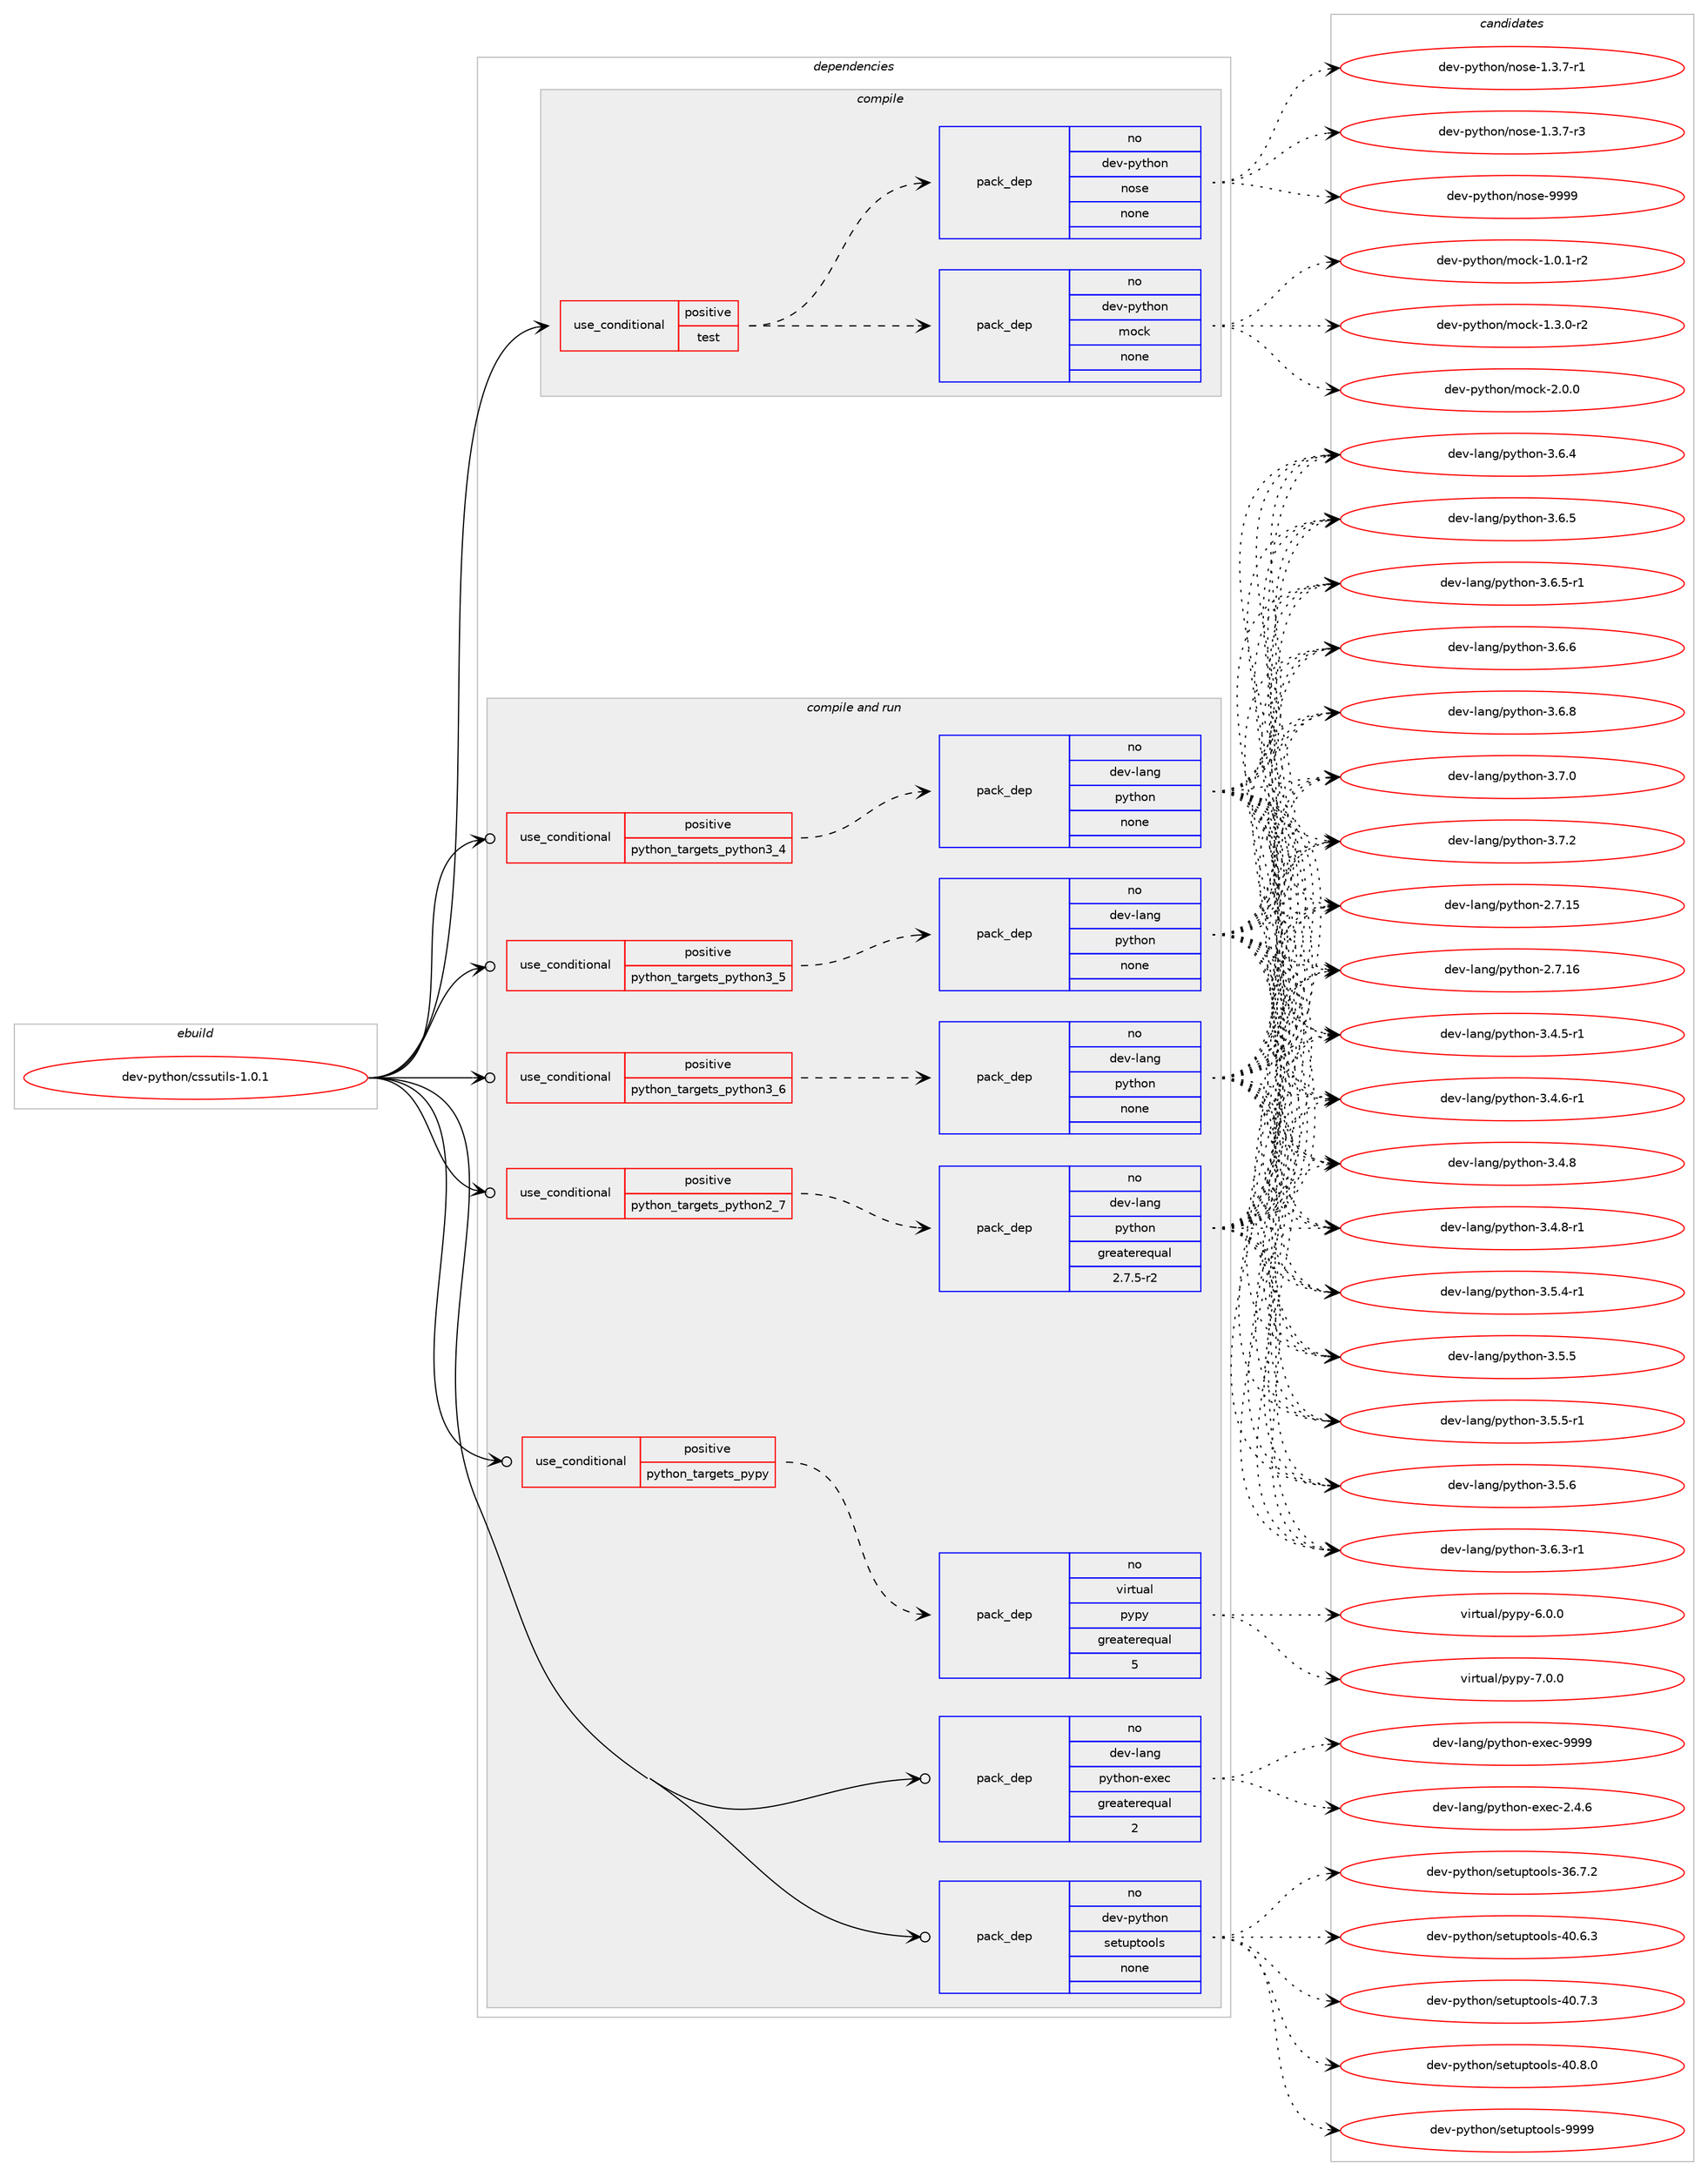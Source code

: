 digraph prolog {

# *************
# Graph options
# *************

newrank=true;
concentrate=true;
compound=true;
graph [rankdir=LR,fontname=Helvetica,fontsize=10,ranksep=1.5];#, ranksep=2.5, nodesep=0.2];
edge  [arrowhead=vee];
node  [fontname=Helvetica,fontsize=10];

# **********
# The ebuild
# **********

subgraph cluster_leftcol {
color=gray;
rank=same;
label=<<i>ebuild</i>>;
id [label="dev-python/cssutils-1.0.1", color=red, width=4, href="../dev-python/cssutils-1.0.1.svg"];
}

# ****************
# The dependencies
# ****************

subgraph cluster_midcol {
color=gray;
label=<<i>dependencies</i>>;
subgraph cluster_compile {
fillcolor="#eeeeee";
style=filled;
label=<<i>compile</i>>;
subgraph cond372932 {
dependency1404849 [label=<<TABLE BORDER="0" CELLBORDER="1" CELLSPACING="0" CELLPADDING="4"><TR><TD ROWSPAN="3" CELLPADDING="10">use_conditional</TD></TR><TR><TD>positive</TD></TR><TR><TD>test</TD></TR></TABLE>>, shape=none, color=red];
subgraph pack1008672 {
dependency1404850 [label=<<TABLE BORDER="0" CELLBORDER="1" CELLSPACING="0" CELLPADDING="4" WIDTH="220"><TR><TD ROWSPAN="6" CELLPADDING="30">pack_dep</TD></TR><TR><TD WIDTH="110">no</TD></TR><TR><TD>dev-python</TD></TR><TR><TD>mock</TD></TR><TR><TD>none</TD></TR><TR><TD></TD></TR></TABLE>>, shape=none, color=blue];
}
dependency1404849:e -> dependency1404850:w [weight=20,style="dashed",arrowhead="vee"];
subgraph pack1008673 {
dependency1404851 [label=<<TABLE BORDER="0" CELLBORDER="1" CELLSPACING="0" CELLPADDING="4" WIDTH="220"><TR><TD ROWSPAN="6" CELLPADDING="30">pack_dep</TD></TR><TR><TD WIDTH="110">no</TD></TR><TR><TD>dev-python</TD></TR><TR><TD>nose</TD></TR><TR><TD>none</TD></TR><TR><TD></TD></TR></TABLE>>, shape=none, color=blue];
}
dependency1404849:e -> dependency1404851:w [weight=20,style="dashed",arrowhead="vee"];
}
id:e -> dependency1404849:w [weight=20,style="solid",arrowhead="vee"];
}
subgraph cluster_compileandrun {
fillcolor="#eeeeee";
style=filled;
label=<<i>compile and run</i>>;
subgraph cond372933 {
dependency1404852 [label=<<TABLE BORDER="0" CELLBORDER="1" CELLSPACING="0" CELLPADDING="4"><TR><TD ROWSPAN="3" CELLPADDING="10">use_conditional</TD></TR><TR><TD>positive</TD></TR><TR><TD>python_targets_pypy</TD></TR></TABLE>>, shape=none, color=red];
subgraph pack1008674 {
dependency1404853 [label=<<TABLE BORDER="0" CELLBORDER="1" CELLSPACING="0" CELLPADDING="4" WIDTH="220"><TR><TD ROWSPAN="6" CELLPADDING="30">pack_dep</TD></TR><TR><TD WIDTH="110">no</TD></TR><TR><TD>virtual</TD></TR><TR><TD>pypy</TD></TR><TR><TD>greaterequal</TD></TR><TR><TD>5</TD></TR></TABLE>>, shape=none, color=blue];
}
dependency1404852:e -> dependency1404853:w [weight=20,style="dashed",arrowhead="vee"];
}
id:e -> dependency1404852:w [weight=20,style="solid",arrowhead="odotvee"];
subgraph cond372934 {
dependency1404854 [label=<<TABLE BORDER="0" CELLBORDER="1" CELLSPACING="0" CELLPADDING="4"><TR><TD ROWSPAN="3" CELLPADDING="10">use_conditional</TD></TR><TR><TD>positive</TD></TR><TR><TD>python_targets_python2_7</TD></TR></TABLE>>, shape=none, color=red];
subgraph pack1008675 {
dependency1404855 [label=<<TABLE BORDER="0" CELLBORDER="1" CELLSPACING="0" CELLPADDING="4" WIDTH="220"><TR><TD ROWSPAN="6" CELLPADDING="30">pack_dep</TD></TR><TR><TD WIDTH="110">no</TD></TR><TR><TD>dev-lang</TD></TR><TR><TD>python</TD></TR><TR><TD>greaterequal</TD></TR><TR><TD>2.7.5-r2</TD></TR></TABLE>>, shape=none, color=blue];
}
dependency1404854:e -> dependency1404855:w [weight=20,style="dashed",arrowhead="vee"];
}
id:e -> dependency1404854:w [weight=20,style="solid",arrowhead="odotvee"];
subgraph cond372935 {
dependency1404856 [label=<<TABLE BORDER="0" CELLBORDER="1" CELLSPACING="0" CELLPADDING="4"><TR><TD ROWSPAN="3" CELLPADDING="10">use_conditional</TD></TR><TR><TD>positive</TD></TR><TR><TD>python_targets_python3_4</TD></TR></TABLE>>, shape=none, color=red];
subgraph pack1008676 {
dependency1404857 [label=<<TABLE BORDER="0" CELLBORDER="1" CELLSPACING="0" CELLPADDING="4" WIDTH="220"><TR><TD ROWSPAN="6" CELLPADDING="30">pack_dep</TD></TR><TR><TD WIDTH="110">no</TD></TR><TR><TD>dev-lang</TD></TR><TR><TD>python</TD></TR><TR><TD>none</TD></TR><TR><TD></TD></TR></TABLE>>, shape=none, color=blue];
}
dependency1404856:e -> dependency1404857:w [weight=20,style="dashed",arrowhead="vee"];
}
id:e -> dependency1404856:w [weight=20,style="solid",arrowhead="odotvee"];
subgraph cond372936 {
dependency1404858 [label=<<TABLE BORDER="0" CELLBORDER="1" CELLSPACING="0" CELLPADDING="4"><TR><TD ROWSPAN="3" CELLPADDING="10">use_conditional</TD></TR><TR><TD>positive</TD></TR><TR><TD>python_targets_python3_5</TD></TR></TABLE>>, shape=none, color=red];
subgraph pack1008677 {
dependency1404859 [label=<<TABLE BORDER="0" CELLBORDER="1" CELLSPACING="0" CELLPADDING="4" WIDTH="220"><TR><TD ROWSPAN="6" CELLPADDING="30">pack_dep</TD></TR><TR><TD WIDTH="110">no</TD></TR><TR><TD>dev-lang</TD></TR><TR><TD>python</TD></TR><TR><TD>none</TD></TR><TR><TD></TD></TR></TABLE>>, shape=none, color=blue];
}
dependency1404858:e -> dependency1404859:w [weight=20,style="dashed",arrowhead="vee"];
}
id:e -> dependency1404858:w [weight=20,style="solid",arrowhead="odotvee"];
subgraph cond372937 {
dependency1404860 [label=<<TABLE BORDER="0" CELLBORDER="1" CELLSPACING="0" CELLPADDING="4"><TR><TD ROWSPAN="3" CELLPADDING="10">use_conditional</TD></TR><TR><TD>positive</TD></TR><TR><TD>python_targets_python3_6</TD></TR></TABLE>>, shape=none, color=red];
subgraph pack1008678 {
dependency1404861 [label=<<TABLE BORDER="0" CELLBORDER="1" CELLSPACING="0" CELLPADDING="4" WIDTH="220"><TR><TD ROWSPAN="6" CELLPADDING="30">pack_dep</TD></TR><TR><TD WIDTH="110">no</TD></TR><TR><TD>dev-lang</TD></TR><TR><TD>python</TD></TR><TR><TD>none</TD></TR><TR><TD></TD></TR></TABLE>>, shape=none, color=blue];
}
dependency1404860:e -> dependency1404861:w [weight=20,style="dashed",arrowhead="vee"];
}
id:e -> dependency1404860:w [weight=20,style="solid",arrowhead="odotvee"];
subgraph pack1008679 {
dependency1404862 [label=<<TABLE BORDER="0" CELLBORDER="1" CELLSPACING="0" CELLPADDING="4" WIDTH="220"><TR><TD ROWSPAN="6" CELLPADDING="30">pack_dep</TD></TR><TR><TD WIDTH="110">no</TD></TR><TR><TD>dev-lang</TD></TR><TR><TD>python-exec</TD></TR><TR><TD>greaterequal</TD></TR><TR><TD>2</TD></TR></TABLE>>, shape=none, color=blue];
}
id:e -> dependency1404862:w [weight=20,style="solid",arrowhead="odotvee"];
subgraph pack1008680 {
dependency1404863 [label=<<TABLE BORDER="0" CELLBORDER="1" CELLSPACING="0" CELLPADDING="4" WIDTH="220"><TR><TD ROWSPAN="6" CELLPADDING="30">pack_dep</TD></TR><TR><TD WIDTH="110">no</TD></TR><TR><TD>dev-python</TD></TR><TR><TD>setuptools</TD></TR><TR><TD>none</TD></TR><TR><TD></TD></TR></TABLE>>, shape=none, color=blue];
}
id:e -> dependency1404863:w [weight=20,style="solid",arrowhead="odotvee"];
}
subgraph cluster_run {
fillcolor="#eeeeee";
style=filled;
label=<<i>run</i>>;
}
}

# **************
# The candidates
# **************

subgraph cluster_choices {
rank=same;
color=gray;
label=<<i>candidates</i>>;

subgraph choice1008672 {
color=black;
nodesep=1;
choice1001011184511212111610411111047109111991074549464846494511450 [label="dev-python/mock-1.0.1-r2", color=red, width=4,href="../dev-python/mock-1.0.1-r2.svg"];
choice1001011184511212111610411111047109111991074549465146484511450 [label="dev-python/mock-1.3.0-r2", color=red, width=4,href="../dev-python/mock-1.3.0-r2.svg"];
choice100101118451121211161041111104710911199107455046484648 [label="dev-python/mock-2.0.0", color=red, width=4,href="../dev-python/mock-2.0.0.svg"];
dependency1404850:e -> choice1001011184511212111610411111047109111991074549464846494511450:w [style=dotted,weight="100"];
dependency1404850:e -> choice1001011184511212111610411111047109111991074549465146484511450:w [style=dotted,weight="100"];
dependency1404850:e -> choice100101118451121211161041111104710911199107455046484648:w [style=dotted,weight="100"];
}
subgraph choice1008673 {
color=black;
nodesep=1;
choice10010111845112121116104111110471101111151014549465146554511449 [label="dev-python/nose-1.3.7-r1", color=red, width=4,href="../dev-python/nose-1.3.7-r1.svg"];
choice10010111845112121116104111110471101111151014549465146554511451 [label="dev-python/nose-1.3.7-r3", color=red, width=4,href="../dev-python/nose-1.3.7-r3.svg"];
choice10010111845112121116104111110471101111151014557575757 [label="dev-python/nose-9999", color=red, width=4,href="../dev-python/nose-9999.svg"];
dependency1404851:e -> choice10010111845112121116104111110471101111151014549465146554511449:w [style=dotted,weight="100"];
dependency1404851:e -> choice10010111845112121116104111110471101111151014549465146554511451:w [style=dotted,weight="100"];
dependency1404851:e -> choice10010111845112121116104111110471101111151014557575757:w [style=dotted,weight="100"];
}
subgraph choice1008674 {
color=black;
nodesep=1;
choice1181051141161179710847112121112121455446484648 [label="virtual/pypy-6.0.0", color=red, width=4,href="../virtual/pypy-6.0.0.svg"];
choice1181051141161179710847112121112121455546484648 [label="virtual/pypy-7.0.0", color=red, width=4,href="../virtual/pypy-7.0.0.svg"];
dependency1404853:e -> choice1181051141161179710847112121112121455446484648:w [style=dotted,weight="100"];
dependency1404853:e -> choice1181051141161179710847112121112121455546484648:w [style=dotted,weight="100"];
}
subgraph choice1008675 {
color=black;
nodesep=1;
choice10010111845108971101034711212111610411111045504655464953 [label="dev-lang/python-2.7.15", color=red, width=4,href="../dev-lang/python-2.7.15.svg"];
choice10010111845108971101034711212111610411111045504655464954 [label="dev-lang/python-2.7.16", color=red, width=4,href="../dev-lang/python-2.7.16.svg"];
choice1001011184510897110103471121211161041111104551465246534511449 [label="dev-lang/python-3.4.5-r1", color=red, width=4,href="../dev-lang/python-3.4.5-r1.svg"];
choice1001011184510897110103471121211161041111104551465246544511449 [label="dev-lang/python-3.4.6-r1", color=red, width=4,href="../dev-lang/python-3.4.6-r1.svg"];
choice100101118451089711010347112121116104111110455146524656 [label="dev-lang/python-3.4.8", color=red, width=4,href="../dev-lang/python-3.4.8.svg"];
choice1001011184510897110103471121211161041111104551465246564511449 [label="dev-lang/python-3.4.8-r1", color=red, width=4,href="../dev-lang/python-3.4.8-r1.svg"];
choice1001011184510897110103471121211161041111104551465346524511449 [label="dev-lang/python-3.5.4-r1", color=red, width=4,href="../dev-lang/python-3.5.4-r1.svg"];
choice100101118451089711010347112121116104111110455146534653 [label="dev-lang/python-3.5.5", color=red, width=4,href="../dev-lang/python-3.5.5.svg"];
choice1001011184510897110103471121211161041111104551465346534511449 [label="dev-lang/python-3.5.5-r1", color=red, width=4,href="../dev-lang/python-3.5.5-r1.svg"];
choice100101118451089711010347112121116104111110455146534654 [label="dev-lang/python-3.5.6", color=red, width=4,href="../dev-lang/python-3.5.6.svg"];
choice1001011184510897110103471121211161041111104551465446514511449 [label="dev-lang/python-3.6.3-r1", color=red, width=4,href="../dev-lang/python-3.6.3-r1.svg"];
choice100101118451089711010347112121116104111110455146544652 [label="dev-lang/python-3.6.4", color=red, width=4,href="../dev-lang/python-3.6.4.svg"];
choice100101118451089711010347112121116104111110455146544653 [label="dev-lang/python-3.6.5", color=red, width=4,href="../dev-lang/python-3.6.5.svg"];
choice1001011184510897110103471121211161041111104551465446534511449 [label="dev-lang/python-3.6.5-r1", color=red, width=4,href="../dev-lang/python-3.6.5-r1.svg"];
choice100101118451089711010347112121116104111110455146544654 [label="dev-lang/python-3.6.6", color=red, width=4,href="../dev-lang/python-3.6.6.svg"];
choice100101118451089711010347112121116104111110455146544656 [label="dev-lang/python-3.6.8", color=red, width=4,href="../dev-lang/python-3.6.8.svg"];
choice100101118451089711010347112121116104111110455146554648 [label="dev-lang/python-3.7.0", color=red, width=4,href="../dev-lang/python-3.7.0.svg"];
choice100101118451089711010347112121116104111110455146554650 [label="dev-lang/python-3.7.2", color=red, width=4,href="../dev-lang/python-3.7.2.svg"];
dependency1404855:e -> choice10010111845108971101034711212111610411111045504655464953:w [style=dotted,weight="100"];
dependency1404855:e -> choice10010111845108971101034711212111610411111045504655464954:w [style=dotted,weight="100"];
dependency1404855:e -> choice1001011184510897110103471121211161041111104551465246534511449:w [style=dotted,weight="100"];
dependency1404855:e -> choice1001011184510897110103471121211161041111104551465246544511449:w [style=dotted,weight="100"];
dependency1404855:e -> choice100101118451089711010347112121116104111110455146524656:w [style=dotted,weight="100"];
dependency1404855:e -> choice1001011184510897110103471121211161041111104551465246564511449:w [style=dotted,weight="100"];
dependency1404855:e -> choice1001011184510897110103471121211161041111104551465346524511449:w [style=dotted,weight="100"];
dependency1404855:e -> choice100101118451089711010347112121116104111110455146534653:w [style=dotted,weight="100"];
dependency1404855:e -> choice1001011184510897110103471121211161041111104551465346534511449:w [style=dotted,weight="100"];
dependency1404855:e -> choice100101118451089711010347112121116104111110455146534654:w [style=dotted,weight="100"];
dependency1404855:e -> choice1001011184510897110103471121211161041111104551465446514511449:w [style=dotted,weight="100"];
dependency1404855:e -> choice100101118451089711010347112121116104111110455146544652:w [style=dotted,weight="100"];
dependency1404855:e -> choice100101118451089711010347112121116104111110455146544653:w [style=dotted,weight="100"];
dependency1404855:e -> choice1001011184510897110103471121211161041111104551465446534511449:w [style=dotted,weight="100"];
dependency1404855:e -> choice100101118451089711010347112121116104111110455146544654:w [style=dotted,weight="100"];
dependency1404855:e -> choice100101118451089711010347112121116104111110455146544656:w [style=dotted,weight="100"];
dependency1404855:e -> choice100101118451089711010347112121116104111110455146554648:w [style=dotted,weight="100"];
dependency1404855:e -> choice100101118451089711010347112121116104111110455146554650:w [style=dotted,weight="100"];
}
subgraph choice1008676 {
color=black;
nodesep=1;
choice10010111845108971101034711212111610411111045504655464953 [label="dev-lang/python-2.7.15", color=red, width=4,href="../dev-lang/python-2.7.15.svg"];
choice10010111845108971101034711212111610411111045504655464954 [label="dev-lang/python-2.7.16", color=red, width=4,href="../dev-lang/python-2.7.16.svg"];
choice1001011184510897110103471121211161041111104551465246534511449 [label="dev-lang/python-3.4.5-r1", color=red, width=4,href="../dev-lang/python-3.4.5-r1.svg"];
choice1001011184510897110103471121211161041111104551465246544511449 [label="dev-lang/python-3.4.6-r1", color=red, width=4,href="../dev-lang/python-3.4.6-r1.svg"];
choice100101118451089711010347112121116104111110455146524656 [label="dev-lang/python-3.4.8", color=red, width=4,href="../dev-lang/python-3.4.8.svg"];
choice1001011184510897110103471121211161041111104551465246564511449 [label="dev-lang/python-3.4.8-r1", color=red, width=4,href="../dev-lang/python-3.4.8-r1.svg"];
choice1001011184510897110103471121211161041111104551465346524511449 [label="dev-lang/python-3.5.4-r1", color=red, width=4,href="../dev-lang/python-3.5.4-r1.svg"];
choice100101118451089711010347112121116104111110455146534653 [label="dev-lang/python-3.5.5", color=red, width=4,href="../dev-lang/python-3.5.5.svg"];
choice1001011184510897110103471121211161041111104551465346534511449 [label="dev-lang/python-3.5.5-r1", color=red, width=4,href="../dev-lang/python-3.5.5-r1.svg"];
choice100101118451089711010347112121116104111110455146534654 [label="dev-lang/python-3.5.6", color=red, width=4,href="../dev-lang/python-3.5.6.svg"];
choice1001011184510897110103471121211161041111104551465446514511449 [label="dev-lang/python-3.6.3-r1", color=red, width=4,href="../dev-lang/python-3.6.3-r1.svg"];
choice100101118451089711010347112121116104111110455146544652 [label="dev-lang/python-3.6.4", color=red, width=4,href="../dev-lang/python-3.6.4.svg"];
choice100101118451089711010347112121116104111110455146544653 [label="dev-lang/python-3.6.5", color=red, width=4,href="../dev-lang/python-3.6.5.svg"];
choice1001011184510897110103471121211161041111104551465446534511449 [label="dev-lang/python-3.6.5-r1", color=red, width=4,href="../dev-lang/python-3.6.5-r1.svg"];
choice100101118451089711010347112121116104111110455146544654 [label="dev-lang/python-3.6.6", color=red, width=4,href="../dev-lang/python-3.6.6.svg"];
choice100101118451089711010347112121116104111110455146544656 [label="dev-lang/python-3.6.8", color=red, width=4,href="../dev-lang/python-3.6.8.svg"];
choice100101118451089711010347112121116104111110455146554648 [label="dev-lang/python-3.7.0", color=red, width=4,href="../dev-lang/python-3.7.0.svg"];
choice100101118451089711010347112121116104111110455146554650 [label="dev-lang/python-3.7.2", color=red, width=4,href="../dev-lang/python-3.7.2.svg"];
dependency1404857:e -> choice10010111845108971101034711212111610411111045504655464953:w [style=dotted,weight="100"];
dependency1404857:e -> choice10010111845108971101034711212111610411111045504655464954:w [style=dotted,weight="100"];
dependency1404857:e -> choice1001011184510897110103471121211161041111104551465246534511449:w [style=dotted,weight="100"];
dependency1404857:e -> choice1001011184510897110103471121211161041111104551465246544511449:w [style=dotted,weight="100"];
dependency1404857:e -> choice100101118451089711010347112121116104111110455146524656:w [style=dotted,weight="100"];
dependency1404857:e -> choice1001011184510897110103471121211161041111104551465246564511449:w [style=dotted,weight="100"];
dependency1404857:e -> choice1001011184510897110103471121211161041111104551465346524511449:w [style=dotted,weight="100"];
dependency1404857:e -> choice100101118451089711010347112121116104111110455146534653:w [style=dotted,weight="100"];
dependency1404857:e -> choice1001011184510897110103471121211161041111104551465346534511449:w [style=dotted,weight="100"];
dependency1404857:e -> choice100101118451089711010347112121116104111110455146534654:w [style=dotted,weight="100"];
dependency1404857:e -> choice1001011184510897110103471121211161041111104551465446514511449:w [style=dotted,weight="100"];
dependency1404857:e -> choice100101118451089711010347112121116104111110455146544652:w [style=dotted,weight="100"];
dependency1404857:e -> choice100101118451089711010347112121116104111110455146544653:w [style=dotted,weight="100"];
dependency1404857:e -> choice1001011184510897110103471121211161041111104551465446534511449:w [style=dotted,weight="100"];
dependency1404857:e -> choice100101118451089711010347112121116104111110455146544654:w [style=dotted,weight="100"];
dependency1404857:e -> choice100101118451089711010347112121116104111110455146544656:w [style=dotted,weight="100"];
dependency1404857:e -> choice100101118451089711010347112121116104111110455146554648:w [style=dotted,weight="100"];
dependency1404857:e -> choice100101118451089711010347112121116104111110455146554650:w [style=dotted,weight="100"];
}
subgraph choice1008677 {
color=black;
nodesep=1;
choice10010111845108971101034711212111610411111045504655464953 [label="dev-lang/python-2.7.15", color=red, width=4,href="../dev-lang/python-2.7.15.svg"];
choice10010111845108971101034711212111610411111045504655464954 [label="dev-lang/python-2.7.16", color=red, width=4,href="../dev-lang/python-2.7.16.svg"];
choice1001011184510897110103471121211161041111104551465246534511449 [label="dev-lang/python-3.4.5-r1", color=red, width=4,href="../dev-lang/python-3.4.5-r1.svg"];
choice1001011184510897110103471121211161041111104551465246544511449 [label="dev-lang/python-3.4.6-r1", color=red, width=4,href="../dev-lang/python-3.4.6-r1.svg"];
choice100101118451089711010347112121116104111110455146524656 [label="dev-lang/python-3.4.8", color=red, width=4,href="../dev-lang/python-3.4.8.svg"];
choice1001011184510897110103471121211161041111104551465246564511449 [label="dev-lang/python-3.4.8-r1", color=red, width=4,href="../dev-lang/python-3.4.8-r1.svg"];
choice1001011184510897110103471121211161041111104551465346524511449 [label="dev-lang/python-3.5.4-r1", color=red, width=4,href="../dev-lang/python-3.5.4-r1.svg"];
choice100101118451089711010347112121116104111110455146534653 [label="dev-lang/python-3.5.5", color=red, width=4,href="../dev-lang/python-3.5.5.svg"];
choice1001011184510897110103471121211161041111104551465346534511449 [label="dev-lang/python-3.5.5-r1", color=red, width=4,href="../dev-lang/python-3.5.5-r1.svg"];
choice100101118451089711010347112121116104111110455146534654 [label="dev-lang/python-3.5.6", color=red, width=4,href="../dev-lang/python-3.5.6.svg"];
choice1001011184510897110103471121211161041111104551465446514511449 [label="dev-lang/python-3.6.3-r1", color=red, width=4,href="../dev-lang/python-3.6.3-r1.svg"];
choice100101118451089711010347112121116104111110455146544652 [label="dev-lang/python-3.6.4", color=red, width=4,href="../dev-lang/python-3.6.4.svg"];
choice100101118451089711010347112121116104111110455146544653 [label="dev-lang/python-3.6.5", color=red, width=4,href="../dev-lang/python-3.6.5.svg"];
choice1001011184510897110103471121211161041111104551465446534511449 [label="dev-lang/python-3.6.5-r1", color=red, width=4,href="../dev-lang/python-3.6.5-r1.svg"];
choice100101118451089711010347112121116104111110455146544654 [label="dev-lang/python-3.6.6", color=red, width=4,href="../dev-lang/python-3.6.6.svg"];
choice100101118451089711010347112121116104111110455146544656 [label="dev-lang/python-3.6.8", color=red, width=4,href="../dev-lang/python-3.6.8.svg"];
choice100101118451089711010347112121116104111110455146554648 [label="dev-lang/python-3.7.0", color=red, width=4,href="../dev-lang/python-3.7.0.svg"];
choice100101118451089711010347112121116104111110455146554650 [label="dev-lang/python-3.7.2", color=red, width=4,href="../dev-lang/python-3.7.2.svg"];
dependency1404859:e -> choice10010111845108971101034711212111610411111045504655464953:w [style=dotted,weight="100"];
dependency1404859:e -> choice10010111845108971101034711212111610411111045504655464954:w [style=dotted,weight="100"];
dependency1404859:e -> choice1001011184510897110103471121211161041111104551465246534511449:w [style=dotted,weight="100"];
dependency1404859:e -> choice1001011184510897110103471121211161041111104551465246544511449:w [style=dotted,weight="100"];
dependency1404859:e -> choice100101118451089711010347112121116104111110455146524656:w [style=dotted,weight="100"];
dependency1404859:e -> choice1001011184510897110103471121211161041111104551465246564511449:w [style=dotted,weight="100"];
dependency1404859:e -> choice1001011184510897110103471121211161041111104551465346524511449:w [style=dotted,weight="100"];
dependency1404859:e -> choice100101118451089711010347112121116104111110455146534653:w [style=dotted,weight="100"];
dependency1404859:e -> choice1001011184510897110103471121211161041111104551465346534511449:w [style=dotted,weight="100"];
dependency1404859:e -> choice100101118451089711010347112121116104111110455146534654:w [style=dotted,weight="100"];
dependency1404859:e -> choice1001011184510897110103471121211161041111104551465446514511449:w [style=dotted,weight="100"];
dependency1404859:e -> choice100101118451089711010347112121116104111110455146544652:w [style=dotted,weight="100"];
dependency1404859:e -> choice100101118451089711010347112121116104111110455146544653:w [style=dotted,weight="100"];
dependency1404859:e -> choice1001011184510897110103471121211161041111104551465446534511449:w [style=dotted,weight="100"];
dependency1404859:e -> choice100101118451089711010347112121116104111110455146544654:w [style=dotted,weight="100"];
dependency1404859:e -> choice100101118451089711010347112121116104111110455146544656:w [style=dotted,weight="100"];
dependency1404859:e -> choice100101118451089711010347112121116104111110455146554648:w [style=dotted,weight="100"];
dependency1404859:e -> choice100101118451089711010347112121116104111110455146554650:w [style=dotted,weight="100"];
}
subgraph choice1008678 {
color=black;
nodesep=1;
choice10010111845108971101034711212111610411111045504655464953 [label="dev-lang/python-2.7.15", color=red, width=4,href="../dev-lang/python-2.7.15.svg"];
choice10010111845108971101034711212111610411111045504655464954 [label="dev-lang/python-2.7.16", color=red, width=4,href="../dev-lang/python-2.7.16.svg"];
choice1001011184510897110103471121211161041111104551465246534511449 [label="dev-lang/python-3.4.5-r1", color=red, width=4,href="../dev-lang/python-3.4.5-r1.svg"];
choice1001011184510897110103471121211161041111104551465246544511449 [label="dev-lang/python-3.4.6-r1", color=red, width=4,href="../dev-lang/python-3.4.6-r1.svg"];
choice100101118451089711010347112121116104111110455146524656 [label="dev-lang/python-3.4.8", color=red, width=4,href="../dev-lang/python-3.4.8.svg"];
choice1001011184510897110103471121211161041111104551465246564511449 [label="dev-lang/python-3.4.8-r1", color=red, width=4,href="../dev-lang/python-3.4.8-r1.svg"];
choice1001011184510897110103471121211161041111104551465346524511449 [label="dev-lang/python-3.5.4-r1", color=red, width=4,href="../dev-lang/python-3.5.4-r1.svg"];
choice100101118451089711010347112121116104111110455146534653 [label="dev-lang/python-3.5.5", color=red, width=4,href="../dev-lang/python-3.5.5.svg"];
choice1001011184510897110103471121211161041111104551465346534511449 [label="dev-lang/python-3.5.5-r1", color=red, width=4,href="../dev-lang/python-3.5.5-r1.svg"];
choice100101118451089711010347112121116104111110455146534654 [label="dev-lang/python-3.5.6", color=red, width=4,href="../dev-lang/python-3.5.6.svg"];
choice1001011184510897110103471121211161041111104551465446514511449 [label="dev-lang/python-3.6.3-r1", color=red, width=4,href="../dev-lang/python-3.6.3-r1.svg"];
choice100101118451089711010347112121116104111110455146544652 [label="dev-lang/python-3.6.4", color=red, width=4,href="../dev-lang/python-3.6.4.svg"];
choice100101118451089711010347112121116104111110455146544653 [label="dev-lang/python-3.6.5", color=red, width=4,href="../dev-lang/python-3.6.5.svg"];
choice1001011184510897110103471121211161041111104551465446534511449 [label="dev-lang/python-3.6.5-r1", color=red, width=4,href="../dev-lang/python-3.6.5-r1.svg"];
choice100101118451089711010347112121116104111110455146544654 [label="dev-lang/python-3.6.6", color=red, width=4,href="../dev-lang/python-3.6.6.svg"];
choice100101118451089711010347112121116104111110455146544656 [label="dev-lang/python-3.6.8", color=red, width=4,href="../dev-lang/python-3.6.8.svg"];
choice100101118451089711010347112121116104111110455146554648 [label="dev-lang/python-3.7.0", color=red, width=4,href="../dev-lang/python-3.7.0.svg"];
choice100101118451089711010347112121116104111110455146554650 [label="dev-lang/python-3.7.2", color=red, width=4,href="../dev-lang/python-3.7.2.svg"];
dependency1404861:e -> choice10010111845108971101034711212111610411111045504655464953:w [style=dotted,weight="100"];
dependency1404861:e -> choice10010111845108971101034711212111610411111045504655464954:w [style=dotted,weight="100"];
dependency1404861:e -> choice1001011184510897110103471121211161041111104551465246534511449:w [style=dotted,weight="100"];
dependency1404861:e -> choice1001011184510897110103471121211161041111104551465246544511449:w [style=dotted,weight="100"];
dependency1404861:e -> choice100101118451089711010347112121116104111110455146524656:w [style=dotted,weight="100"];
dependency1404861:e -> choice1001011184510897110103471121211161041111104551465246564511449:w [style=dotted,weight="100"];
dependency1404861:e -> choice1001011184510897110103471121211161041111104551465346524511449:w [style=dotted,weight="100"];
dependency1404861:e -> choice100101118451089711010347112121116104111110455146534653:w [style=dotted,weight="100"];
dependency1404861:e -> choice1001011184510897110103471121211161041111104551465346534511449:w [style=dotted,weight="100"];
dependency1404861:e -> choice100101118451089711010347112121116104111110455146534654:w [style=dotted,weight="100"];
dependency1404861:e -> choice1001011184510897110103471121211161041111104551465446514511449:w [style=dotted,weight="100"];
dependency1404861:e -> choice100101118451089711010347112121116104111110455146544652:w [style=dotted,weight="100"];
dependency1404861:e -> choice100101118451089711010347112121116104111110455146544653:w [style=dotted,weight="100"];
dependency1404861:e -> choice1001011184510897110103471121211161041111104551465446534511449:w [style=dotted,weight="100"];
dependency1404861:e -> choice100101118451089711010347112121116104111110455146544654:w [style=dotted,weight="100"];
dependency1404861:e -> choice100101118451089711010347112121116104111110455146544656:w [style=dotted,weight="100"];
dependency1404861:e -> choice100101118451089711010347112121116104111110455146554648:w [style=dotted,weight="100"];
dependency1404861:e -> choice100101118451089711010347112121116104111110455146554650:w [style=dotted,weight="100"];
}
subgraph choice1008679 {
color=black;
nodesep=1;
choice1001011184510897110103471121211161041111104510112010199455046524654 [label="dev-lang/python-exec-2.4.6", color=red, width=4,href="../dev-lang/python-exec-2.4.6.svg"];
choice10010111845108971101034711212111610411111045101120101994557575757 [label="dev-lang/python-exec-9999", color=red, width=4,href="../dev-lang/python-exec-9999.svg"];
dependency1404862:e -> choice1001011184510897110103471121211161041111104510112010199455046524654:w [style=dotted,weight="100"];
dependency1404862:e -> choice10010111845108971101034711212111610411111045101120101994557575757:w [style=dotted,weight="100"];
}
subgraph choice1008680 {
color=black;
nodesep=1;
choice100101118451121211161041111104711510111611711211611111110811545515446554650 [label="dev-python/setuptools-36.7.2", color=red, width=4,href="../dev-python/setuptools-36.7.2.svg"];
choice100101118451121211161041111104711510111611711211611111110811545524846544651 [label="dev-python/setuptools-40.6.3", color=red, width=4,href="../dev-python/setuptools-40.6.3.svg"];
choice100101118451121211161041111104711510111611711211611111110811545524846554651 [label="dev-python/setuptools-40.7.3", color=red, width=4,href="../dev-python/setuptools-40.7.3.svg"];
choice100101118451121211161041111104711510111611711211611111110811545524846564648 [label="dev-python/setuptools-40.8.0", color=red, width=4,href="../dev-python/setuptools-40.8.0.svg"];
choice10010111845112121116104111110471151011161171121161111111081154557575757 [label="dev-python/setuptools-9999", color=red, width=4,href="../dev-python/setuptools-9999.svg"];
dependency1404863:e -> choice100101118451121211161041111104711510111611711211611111110811545515446554650:w [style=dotted,weight="100"];
dependency1404863:e -> choice100101118451121211161041111104711510111611711211611111110811545524846544651:w [style=dotted,weight="100"];
dependency1404863:e -> choice100101118451121211161041111104711510111611711211611111110811545524846554651:w [style=dotted,weight="100"];
dependency1404863:e -> choice100101118451121211161041111104711510111611711211611111110811545524846564648:w [style=dotted,weight="100"];
dependency1404863:e -> choice10010111845112121116104111110471151011161171121161111111081154557575757:w [style=dotted,weight="100"];
}
}

}

